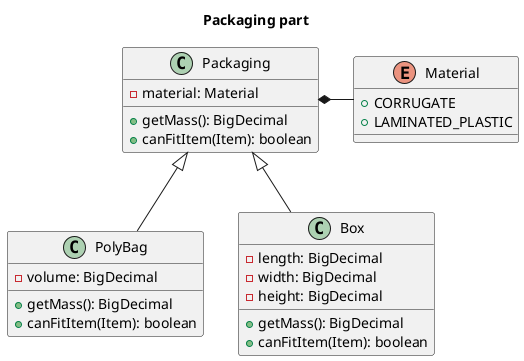 
@startuml
title  Packaging part

'https://tiny.amazon.com/vjm4xbw7/plancorpamazplanformencohtml

class Packaging {
  -material: Material
  +getMass(): BigDecimal
  +canFitItem(Item): boolean
}

class PolyBag {
  -volume: BigDecimal
  +getMass(): BigDecimal
  +canFitItem(Item): boolean
}

class Box {
  -length: BigDecimal
  -width: BigDecimal
  -height: BigDecimal
  +getMass(): BigDecimal
  +canFitItem(Item): boolean
}

enum Material {
  + CORRUGATE
  + LAMINATED_PLASTIC
  }


Packaging *- Material
Packaging <|-- Box
Packaging <|-- PolyBag
@enduml